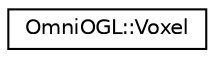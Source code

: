 digraph "Graphical Class Hierarchy"
{
  edge [fontname="Helvetica",fontsize="10",labelfontname="Helvetica",labelfontsize="10"];
  node [fontname="Helvetica",fontsize="10",shape=record];
  rankdir="LR";
  Node1 [label="OmniOGL::Voxel",height=0.2,width=0.4,color="black", fillcolor="white", style="filled",URL="$class_omni_o_g_l_1_1_voxel.html"];
}

